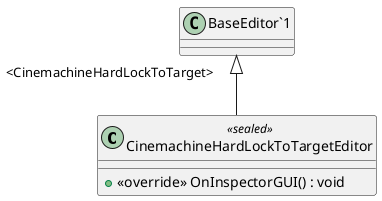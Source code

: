 @startuml
class CinemachineHardLockToTargetEditor <<sealed>> {
    + <<override>> OnInspectorGUI() : void
}
"BaseEditor`1" "<CinemachineHardLockToTarget>" <|-- CinemachineHardLockToTargetEditor
@enduml
